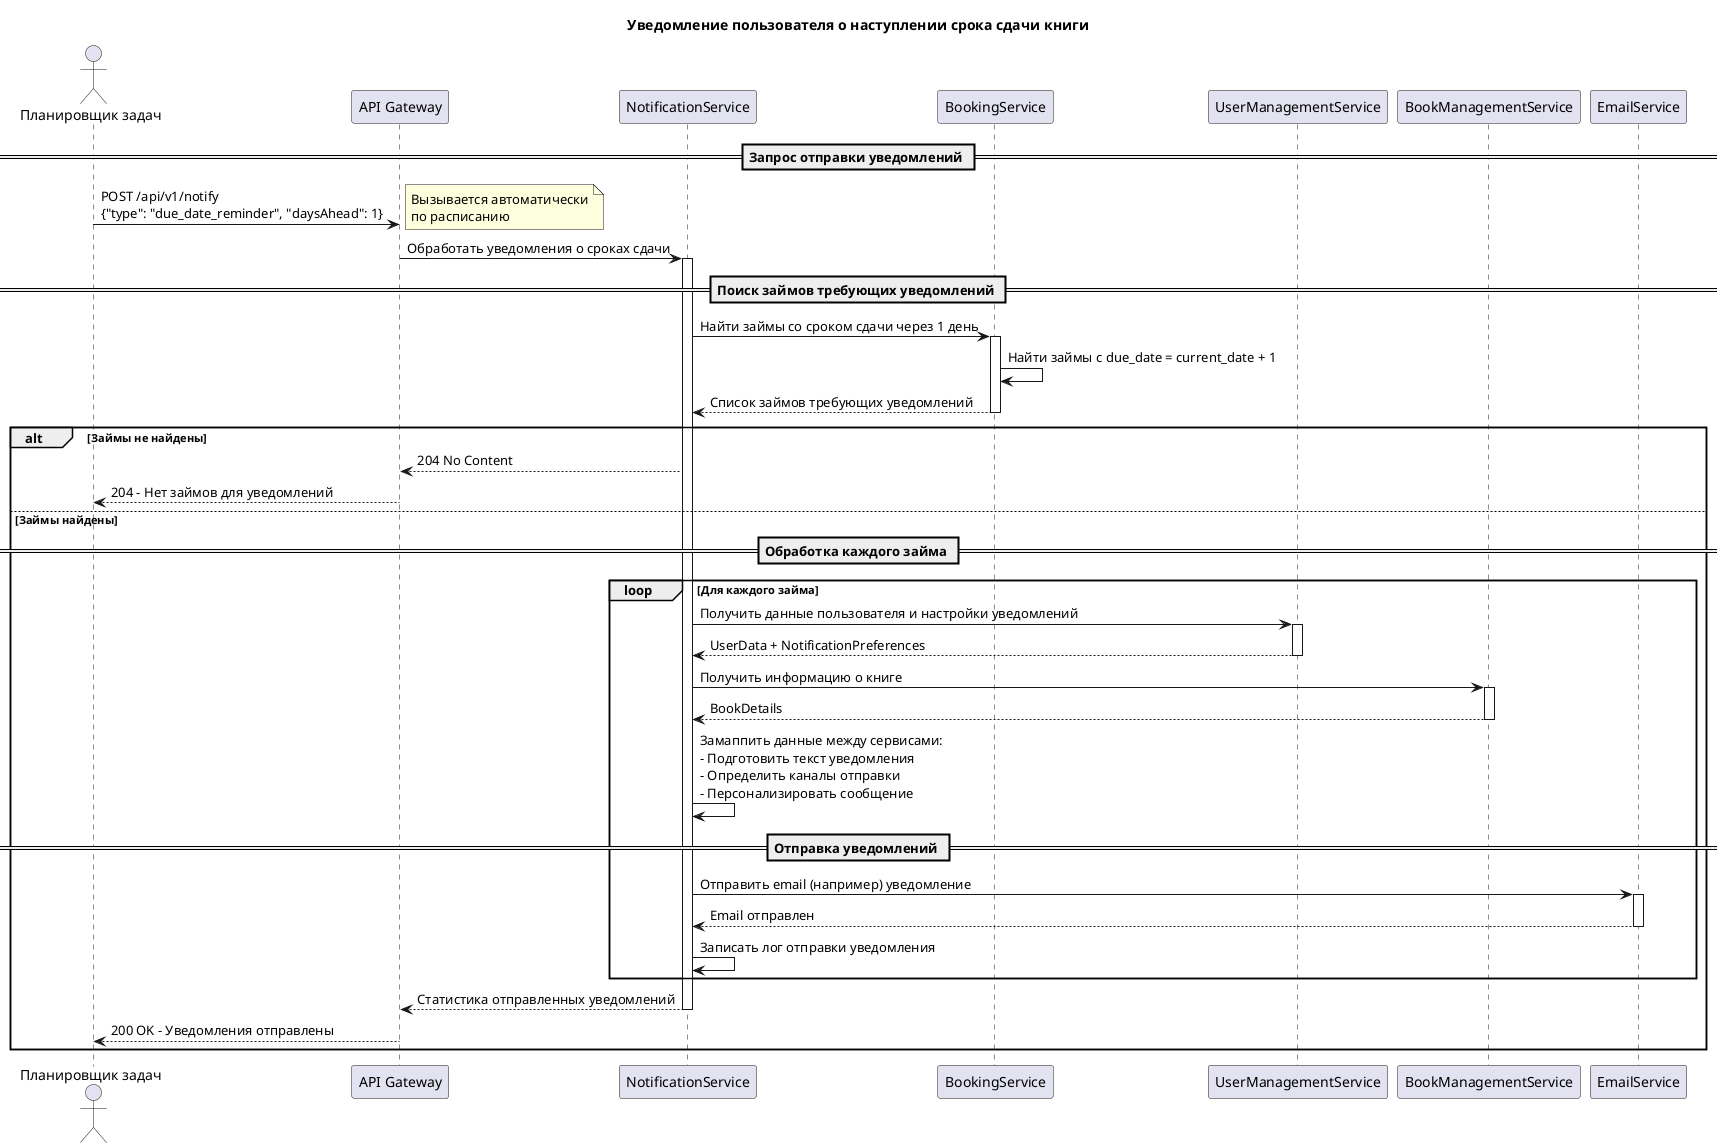 @startuml Notify User Due Date Sequence Diagram

title Уведомление пользователя о наступлении срока сдачи книги

actor "Планировщик задач" as Scheduler
participant "API Gateway" as Gateway
participant "NotificationService" as Notification
participant "BookingService" as Booking
participant "UserManagementService" as UMS
participant "BookManagementService" as BMS
participant "EmailService" as Email

== Запрос отправки уведомлений ==
Scheduler -> Gateway: POST /api/v1/notify\n{"type": "due_date_reminder", "daysAhead": 1}
note right: Вызывается автоматически\nпо расписанию

Gateway -> Notification: Обработать уведомления о сроках сдачи
activate Notification

== Поиск займов требующих уведомлений ==
Notification -> Booking: Найти займы со сроком сдачи через 1 день
activate Booking
Booking -> Booking: Найти займы с due_date = current_date + 1
Booking --> Notification: Список займов требующих уведомлений
deactivate Booking

alt Займы не найдены
    Notification --> Gateway: 204 No Content
    Gateway --> Scheduler: 204 - Нет займов для уведомлений
else Займы найдены
    == Обработка каждого займа ==
    loop Для каждого займа
        Notification -> UMS: Получить данные пользователя и настройки уведомлений
        activate UMS
        UMS --> Notification: UserData + NotificationPreferences
        deactivate UMS
        
        Notification -> BMS: Получить информацию о книге
        activate BMS
        BMS --> Notification: BookDetails
        deactivate BMS
        
        Notification -> Notification: Замаппить данные между сервисами:\n- Подготовить текст уведомления\n- Определить каналы отправки\n- Персонализировать сообщение
        
        == Отправка уведомлений ==
        Notification -> Email: Отправить email (например) уведомление
        activate Email
        Email --> Notification: Email отправлен
        deactivate Email
        
        Notification -> Notification: Записать лог отправки уведомления
    end
    
    Notification --> Gateway: Статистика отправленных уведомлений
    deactivate Notification
    
    Gateway --> Scheduler: 200 OK - Уведомления отправлены
end

@enduml